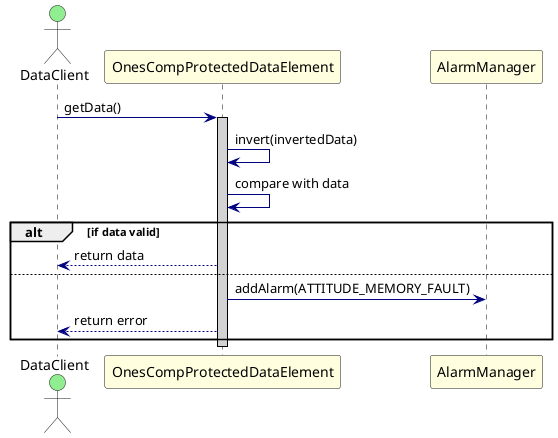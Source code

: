 @startuml OnesComplementPattern_SequenceDiagram

skinparam sequence {
    ActorBackgroundColor LightGreen
    ParticipantBackgroundColor LightYellow
    LifeLineBorderColor Black
    LifeLineBackgroundColor LightGray
    ArrowColor Navy
}

actor "DataClient" as Client
participant "OnesCompProtectedDataElement" as ProtectedData
participant "AlarmManager" as Alarm

Client -> ProtectedData : getData()
activate ProtectedData
ProtectedData -> ProtectedData : invert(invertedData)
ProtectedData -> ProtectedData : compare with data
alt if data valid
  ProtectedData --> Client : return data
else
  ProtectedData -> Alarm : addAlarm(ATTITUDE_MEMORY_FAULT)
  ProtectedData --> Client : return error
end
deactivate ProtectedData

@enduml
